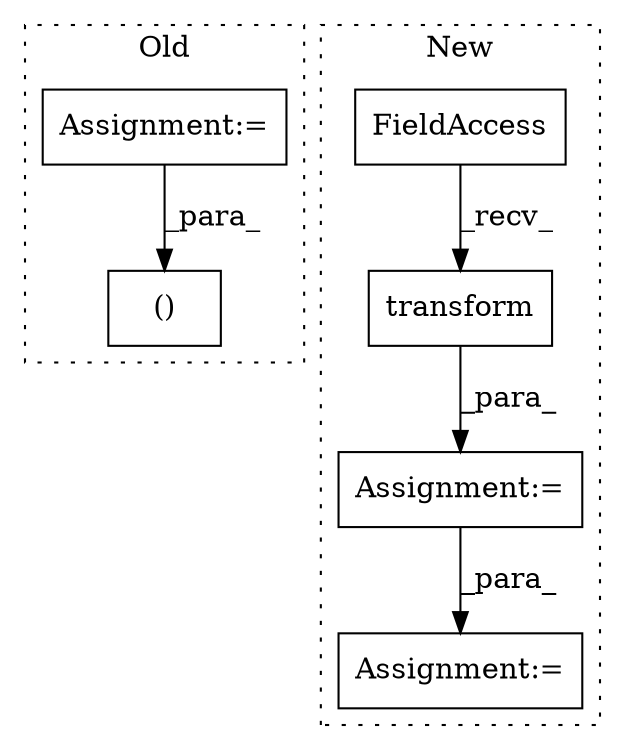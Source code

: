 digraph G {
subgraph cluster0 {
1 [label="()" a="106" s="3237" l="15" shape="box"];
5 [label="Assignment:=" a="7" s="2315" l="1" shape="box"];
label = "Old";
style="dotted";
}
subgraph cluster1 {
2 [label="transform" a="32" s="4591,4602" l="10,1" shape="box"];
3 [label="Assignment:=" a="7" s="4569" l="1" shape="box"];
4 [label="Assignment:=" a="7" s="4777" l="1" shape="box"];
6 [label="FieldAccess" a="22" s="4570" l="20" shape="box"];
label = "New";
style="dotted";
}
2 -> 3 [label="_para_"];
3 -> 4 [label="_para_"];
5 -> 1 [label="_para_"];
6 -> 2 [label="_recv_"];
}